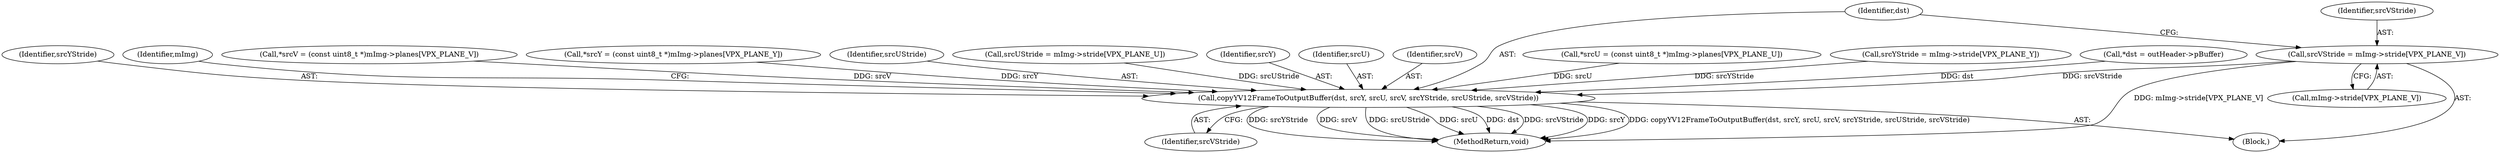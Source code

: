 digraph "0_Android_5a6788730acfc6fd8f4a6ef89d2c376572a26b55@array" {
"1000361" [label="(Call,srcVStride = mImg->stride[VPX_PLANE_V])"];
"1000368" [label="(Call,copyYV12FrameToOutputBuffer(dst, srcY, srcU, srcV, srcYStride, srcUStride, srcVStride))"];
"1000353" [label="(Call,srcUStride = mImg->stride[VPX_PLANE_U])"];
"1000361" [label="(Call,srcVStride = mImg->stride[VPX_PLANE_V])"];
"1000368" [label="(Call,copyYV12FrameToOutputBuffer(dst, srcY, srcU, srcV, srcYStride, srcUStride, srcVStride))"];
"1000370" [label="(Identifier,srcY)"];
"1000371" [label="(Identifier,srcU)"];
"1000372" [label="(Identifier,srcV)"];
"1000373" [label="(Identifier,srcYStride)"];
"1000377" [label="(Identifier,mImg)"];
"1000335" [label="(Call,*srcV = (const uint8_t *)mImg->planes[VPX_PLANE_V])"];
"1000246" [label="(Block,)"];
"1000315" [label="(Call,*srcY = (const uint8_t *)mImg->planes[VPX_PLANE_Y])"];
"1000362" [label="(Identifier,srcVStride)"];
"1000363" [label="(Call,mImg->stride[VPX_PLANE_V])"];
"1000374" [label="(Identifier,srcUStride)"];
"1000369" [label="(Identifier,dst)"];
"1000375" [label="(Identifier,srcVStride)"];
"1000409" [label="(MethodReturn,void)"];
"1000325" [label="(Call,*srcU = (const uint8_t *)mImg->planes[VPX_PLANE_U])"];
"1000345" [label="(Call,srcYStride = mImg->stride[VPX_PLANE_Y])"];
"1000309" [label="(Call,*dst = outHeader->pBuffer)"];
"1000361" -> "1000246"  [label="AST: "];
"1000361" -> "1000363"  [label="CFG: "];
"1000362" -> "1000361"  [label="AST: "];
"1000363" -> "1000361"  [label="AST: "];
"1000369" -> "1000361"  [label="CFG: "];
"1000361" -> "1000409"  [label="DDG: mImg->stride[VPX_PLANE_V]"];
"1000361" -> "1000368"  [label="DDG: srcVStride"];
"1000368" -> "1000246"  [label="AST: "];
"1000368" -> "1000375"  [label="CFG: "];
"1000369" -> "1000368"  [label="AST: "];
"1000370" -> "1000368"  [label="AST: "];
"1000371" -> "1000368"  [label="AST: "];
"1000372" -> "1000368"  [label="AST: "];
"1000373" -> "1000368"  [label="AST: "];
"1000374" -> "1000368"  [label="AST: "];
"1000375" -> "1000368"  [label="AST: "];
"1000377" -> "1000368"  [label="CFG: "];
"1000368" -> "1000409"  [label="DDG: dst"];
"1000368" -> "1000409"  [label="DDG: srcVStride"];
"1000368" -> "1000409"  [label="DDG: srcY"];
"1000368" -> "1000409"  [label="DDG: copyYV12FrameToOutputBuffer(dst, srcY, srcU, srcV, srcYStride, srcUStride, srcVStride)"];
"1000368" -> "1000409"  [label="DDG: srcYStride"];
"1000368" -> "1000409"  [label="DDG: srcV"];
"1000368" -> "1000409"  [label="DDG: srcUStride"];
"1000368" -> "1000409"  [label="DDG: srcU"];
"1000309" -> "1000368"  [label="DDG: dst"];
"1000315" -> "1000368"  [label="DDG: srcY"];
"1000325" -> "1000368"  [label="DDG: srcU"];
"1000335" -> "1000368"  [label="DDG: srcV"];
"1000345" -> "1000368"  [label="DDG: srcYStride"];
"1000353" -> "1000368"  [label="DDG: srcUStride"];
}
